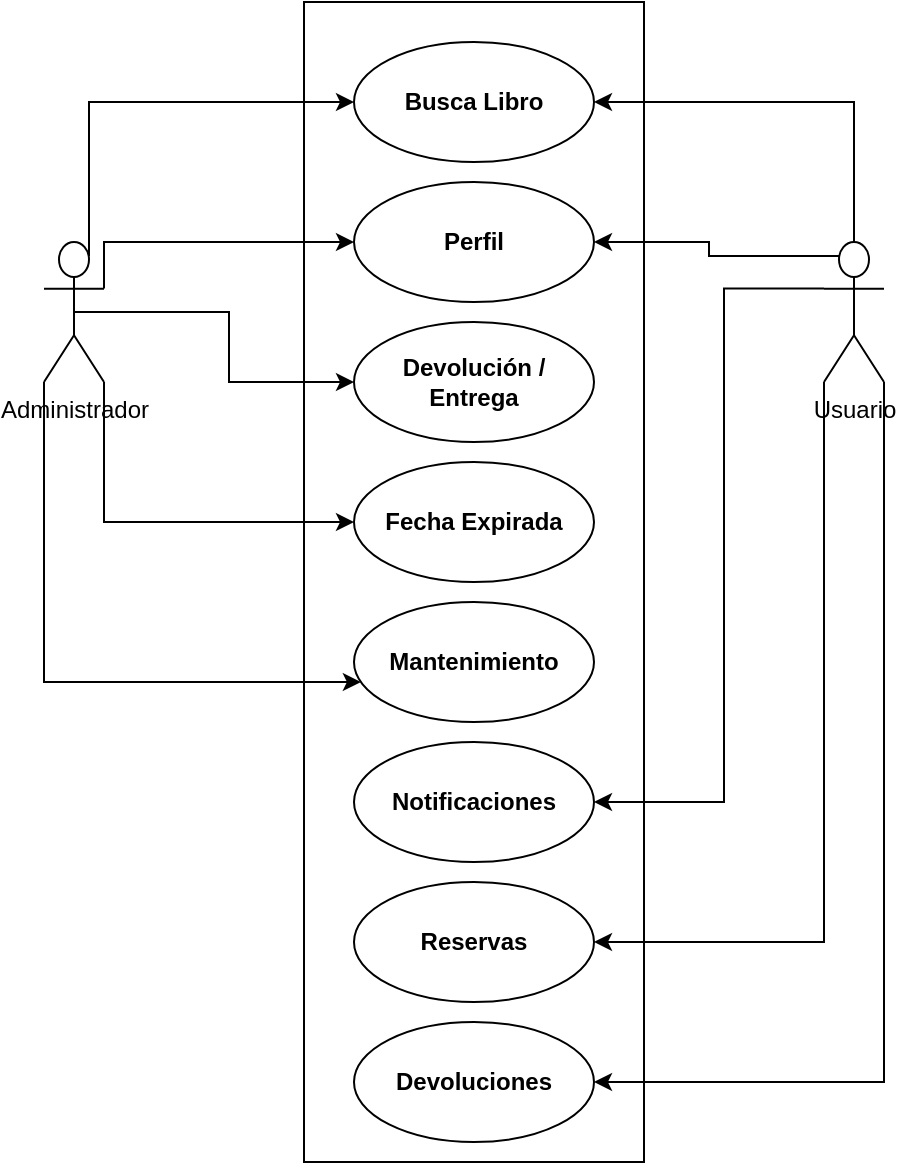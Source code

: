 <mxfile version="21.2.3" type="github">
  <diagram name="Página-1" id="ylI8GhiUqBIUzAo3LSyl">
    <mxGraphModel dx="472" dy="775" grid="1" gridSize="10" guides="1" tooltips="1" connect="1" arrows="1" fold="1" page="1" pageScale="1" pageWidth="827" pageHeight="1169" math="0" shadow="0">
      <root>
        <mxCell id="0" />
        <mxCell id="1" parent="0" />
        <mxCell id="ZjIsb1m6supqPhCN86RK-28" value="" style="rounded=0;whiteSpace=wrap;html=1;" vertex="1" parent="1">
          <mxGeometry x="190" y="50" width="170" height="580" as="geometry" />
        </mxCell>
        <mxCell id="ZjIsb1m6supqPhCN86RK-29" value="&lt;b&gt;Busca Libro&lt;/b&gt;" style="ellipse;whiteSpace=wrap;html=1;" vertex="1" parent="1">
          <mxGeometry x="215" y="70" width="120" height="60" as="geometry" />
        </mxCell>
        <mxCell id="ZjIsb1m6supqPhCN86RK-30" value="&lt;b&gt;Perfil&lt;/b&gt;" style="ellipse;whiteSpace=wrap;html=1;" vertex="1" parent="1">
          <mxGeometry x="215" y="140" width="120" height="60" as="geometry" />
        </mxCell>
        <mxCell id="ZjIsb1m6supqPhCN86RK-33" value="&lt;b&gt;Devolución&amp;nbsp;/ Entrega&lt;/b&gt;" style="ellipse;whiteSpace=wrap;html=1;" vertex="1" parent="1">
          <mxGeometry x="215" y="210" width="120" height="60" as="geometry" />
        </mxCell>
        <mxCell id="ZjIsb1m6supqPhCN86RK-34" value="&lt;b&gt;Fecha Expirada&lt;/b&gt;" style="ellipse;whiteSpace=wrap;html=1;" vertex="1" parent="1">
          <mxGeometry x="215" y="280" width="120" height="60" as="geometry" />
        </mxCell>
        <mxCell id="ZjIsb1m6supqPhCN86RK-35" value="&lt;b&gt;Mantenimiento&lt;/b&gt;" style="ellipse;whiteSpace=wrap;html=1;" vertex="1" parent="1">
          <mxGeometry x="215" y="350" width="120" height="60" as="geometry" />
        </mxCell>
        <mxCell id="ZjIsb1m6supqPhCN86RK-37" value="&lt;b&gt;Notificaciones&lt;/b&gt;" style="ellipse;whiteSpace=wrap;html=1;" vertex="1" parent="1">
          <mxGeometry x="215" y="420" width="120" height="60" as="geometry" />
        </mxCell>
        <mxCell id="ZjIsb1m6supqPhCN86RK-38" value="&lt;b&gt;Reservas&lt;/b&gt;" style="ellipse;whiteSpace=wrap;html=1;" vertex="1" parent="1">
          <mxGeometry x="215" y="490" width="120" height="60" as="geometry" />
        </mxCell>
        <mxCell id="ZjIsb1m6supqPhCN86RK-39" value="&lt;b&gt;Devoluciones&lt;/b&gt;" style="ellipse;whiteSpace=wrap;html=1;" vertex="1" parent="1">
          <mxGeometry x="215" y="560" width="120" height="60" as="geometry" />
        </mxCell>
        <mxCell id="ZjIsb1m6supqPhCN86RK-44" style="edgeStyle=orthogonalEdgeStyle;rounded=0;orthogonalLoop=1;jettySize=auto;html=1;exitX=0.75;exitY=0.1;exitDx=0;exitDy=0;exitPerimeter=0;entryX=0;entryY=0.5;entryDx=0;entryDy=0;" edge="1" parent="1" source="ZjIsb1m6supqPhCN86RK-40" target="ZjIsb1m6supqPhCN86RK-29">
          <mxGeometry relative="1" as="geometry">
            <Array as="points">
              <mxPoint x="83" y="100" />
            </Array>
          </mxGeometry>
        </mxCell>
        <mxCell id="ZjIsb1m6supqPhCN86RK-45" style="edgeStyle=orthogonalEdgeStyle;rounded=0;orthogonalLoop=1;jettySize=auto;html=1;exitX=1;exitY=0.333;exitDx=0;exitDy=0;exitPerimeter=0;" edge="1" parent="1" source="ZjIsb1m6supqPhCN86RK-40" target="ZjIsb1m6supqPhCN86RK-30">
          <mxGeometry relative="1" as="geometry">
            <Array as="points">
              <mxPoint x="90" y="170" />
            </Array>
          </mxGeometry>
        </mxCell>
        <mxCell id="ZjIsb1m6supqPhCN86RK-46" style="edgeStyle=orthogonalEdgeStyle;rounded=0;orthogonalLoop=1;jettySize=auto;html=1;exitX=0.5;exitY=0.5;exitDx=0;exitDy=0;exitPerimeter=0;" edge="1" parent="1" source="ZjIsb1m6supqPhCN86RK-40" target="ZjIsb1m6supqPhCN86RK-33">
          <mxGeometry relative="1" as="geometry" />
        </mxCell>
        <mxCell id="ZjIsb1m6supqPhCN86RK-47" style="edgeStyle=orthogonalEdgeStyle;rounded=0;orthogonalLoop=1;jettySize=auto;html=1;exitX=1;exitY=1;exitDx=0;exitDy=0;exitPerimeter=0;" edge="1" parent="1" source="ZjIsb1m6supqPhCN86RK-40" target="ZjIsb1m6supqPhCN86RK-34">
          <mxGeometry relative="1" as="geometry">
            <Array as="points">
              <mxPoint x="90" y="310" />
            </Array>
          </mxGeometry>
        </mxCell>
        <mxCell id="ZjIsb1m6supqPhCN86RK-49" style="edgeStyle=orthogonalEdgeStyle;rounded=0;orthogonalLoop=1;jettySize=auto;html=1;exitX=0;exitY=1;exitDx=0;exitDy=0;exitPerimeter=0;" edge="1" parent="1" source="ZjIsb1m6supqPhCN86RK-40" target="ZjIsb1m6supqPhCN86RK-35">
          <mxGeometry relative="1" as="geometry">
            <Array as="points">
              <mxPoint x="60" y="390" />
            </Array>
          </mxGeometry>
        </mxCell>
        <mxCell id="ZjIsb1m6supqPhCN86RK-40" value="Administrador" style="shape=umlActor;verticalLabelPosition=bottom;verticalAlign=top;html=1;outlineConnect=0;" vertex="1" parent="1">
          <mxGeometry x="60" y="170" width="30" height="70" as="geometry" />
        </mxCell>
        <mxCell id="ZjIsb1m6supqPhCN86RK-52" style="edgeStyle=orthogonalEdgeStyle;rounded=0;orthogonalLoop=1;jettySize=auto;html=1;exitX=0.5;exitY=0;exitDx=0;exitDy=0;exitPerimeter=0;entryX=1;entryY=0.5;entryDx=0;entryDy=0;" edge="1" parent="1" source="ZjIsb1m6supqPhCN86RK-43" target="ZjIsb1m6supqPhCN86RK-29">
          <mxGeometry relative="1" as="geometry" />
        </mxCell>
        <mxCell id="ZjIsb1m6supqPhCN86RK-53" style="edgeStyle=orthogonalEdgeStyle;rounded=0;orthogonalLoop=1;jettySize=auto;html=1;exitX=0.25;exitY=0.1;exitDx=0;exitDy=0;exitPerimeter=0;" edge="1" parent="1" source="ZjIsb1m6supqPhCN86RK-43" target="ZjIsb1m6supqPhCN86RK-30">
          <mxGeometry relative="1" as="geometry" />
        </mxCell>
        <mxCell id="ZjIsb1m6supqPhCN86RK-54" style="edgeStyle=orthogonalEdgeStyle;rounded=0;orthogonalLoop=1;jettySize=auto;html=1;exitX=0;exitY=0.333;exitDx=0;exitDy=0;exitPerimeter=0;" edge="1" parent="1" source="ZjIsb1m6supqPhCN86RK-43" target="ZjIsb1m6supqPhCN86RK-37">
          <mxGeometry relative="1" as="geometry">
            <Array as="points">
              <mxPoint x="400" y="193" />
              <mxPoint x="400" y="450" />
            </Array>
          </mxGeometry>
        </mxCell>
        <mxCell id="ZjIsb1m6supqPhCN86RK-55" style="edgeStyle=orthogonalEdgeStyle;rounded=0;orthogonalLoop=1;jettySize=auto;html=1;exitX=0;exitY=1;exitDx=0;exitDy=0;exitPerimeter=0;" edge="1" parent="1" source="ZjIsb1m6supqPhCN86RK-43" target="ZjIsb1m6supqPhCN86RK-38">
          <mxGeometry relative="1" as="geometry">
            <Array as="points">
              <mxPoint x="450" y="520" />
            </Array>
          </mxGeometry>
        </mxCell>
        <mxCell id="ZjIsb1m6supqPhCN86RK-56" style="edgeStyle=orthogonalEdgeStyle;rounded=0;orthogonalLoop=1;jettySize=auto;html=1;exitX=1;exitY=1;exitDx=0;exitDy=0;exitPerimeter=0;" edge="1" parent="1" source="ZjIsb1m6supqPhCN86RK-43" target="ZjIsb1m6supqPhCN86RK-39">
          <mxGeometry relative="1" as="geometry">
            <Array as="points">
              <mxPoint x="480" y="590" />
            </Array>
          </mxGeometry>
        </mxCell>
        <mxCell id="ZjIsb1m6supqPhCN86RK-43" value="Usuario" style="shape=umlActor;verticalLabelPosition=bottom;verticalAlign=top;html=1;outlineConnect=0;" vertex="1" parent="1">
          <mxGeometry x="450" y="170" width="30" height="70" as="geometry" />
        </mxCell>
      </root>
    </mxGraphModel>
  </diagram>
</mxfile>
